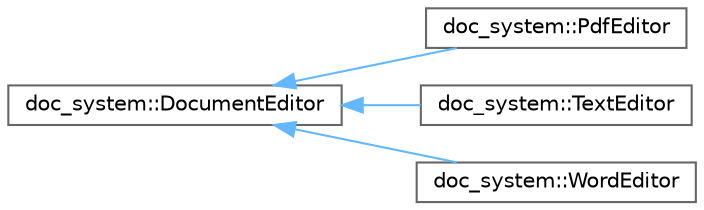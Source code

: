 digraph "Graphical Class Hierarchy"
{
 // INTERACTIVE_SVG=YES
 // LATEX_PDF_SIZE
  bgcolor="transparent";
  edge [fontname=Helvetica,fontsize=10,labelfontname=Helvetica,labelfontsize=10];
  node [fontname=Helvetica,fontsize=10,shape=box,height=0.2,width=0.4];
  rankdir="LR";
  Node0 [id="Node000000",label="doc_system::DocumentEditor",height=0.2,width=0.4,color="grey40", fillcolor="white", style="filled",URL="$classdoc__system_1_1_document_editor.html",tooltip=" "];
  Node0 -> Node1 [id="edge8_Node000000_Node000001",dir="back",color="steelblue1",style="solid",tooltip=" "];
  Node1 [id="Node000001",label="doc_system::PdfEditor",height=0.2,width=0.4,color="grey40", fillcolor="white", style="filled",URL="$classdoc__system_1_1_pdf_editor.html",tooltip=" "];
  Node0 -> Node2 [id="edge9_Node000000_Node000002",dir="back",color="steelblue1",style="solid",tooltip=" "];
  Node2 [id="Node000002",label="doc_system::TextEditor",height=0.2,width=0.4,color="grey40", fillcolor="white", style="filled",URL="$classdoc__system_1_1_text_editor.html",tooltip=" "];
  Node0 -> Node3 [id="edge10_Node000000_Node000003",dir="back",color="steelblue1",style="solid",tooltip=" "];
  Node3 [id="Node000003",label="doc_system::WordEditor",height=0.2,width=0.4,color="grey40", fillcolor="white", style="filled",URL="$classdoc__system_1_1_word_editor.html",tooltip=" "];
}

